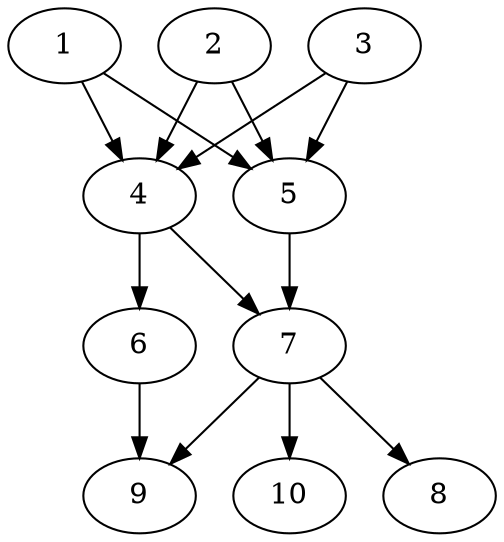 // DAG automatically generated by daggen at Thu Oct  3 13:58:04 2019
// ./daggen --dot -n 10 --ccr 0.3 --fat 0.5 --regular 0.9 --density 0.9 --mindata 5242880 --maxdata 52428800 
digraph G {
  1 [size="81189547", alpha="0.11", expect_size="24356864"] 
  1 -> 4 [size ="24356864"]
  1 -> 5 [size ="24356864"]
  2 [size="105400320", alpha="0.11", expect_size="31620096"] 
  2 -> 4 [size ="31620096"]
  2 -> 5 [size ="31620096"]
  3 [size="66757973", alpha="0.18", expect_size="20027392"] 
  3 -> 4 [size ="20027392"]
  3 -> 5 [size ="20027392"]
  4 [size="86743040", alpha="0.13", expect_size="26022912"] 
  4 -> 6 [size ="26022912"]
  4 -> 7 [size ="26022912"]
  5 [size="64167253", alpha="0.11", expect_size="19250176"] 
  5 -> 7 [size ="19250176"]
  6 [size="146496853", alpha="0.00", expect_size="43949056"] 
  6 -> 9 [size ="43949056"]
  7 [size="103816533", alpha="0.09", expect_size="31144960"] 
  7 -> 8 [size ="31144960"]
  7 -> 9 [size ="31144960"]
  7 -> 10 [size ="31144960"]
  8 [size="145039360", alpha="0.05", expect_size="43511808"] 
  9 [size="104140800", alpha="0.17", expect_size="31242240"] 
  10 [size="86316373", alpha="0.05", expect_size="25894912"] 
}
